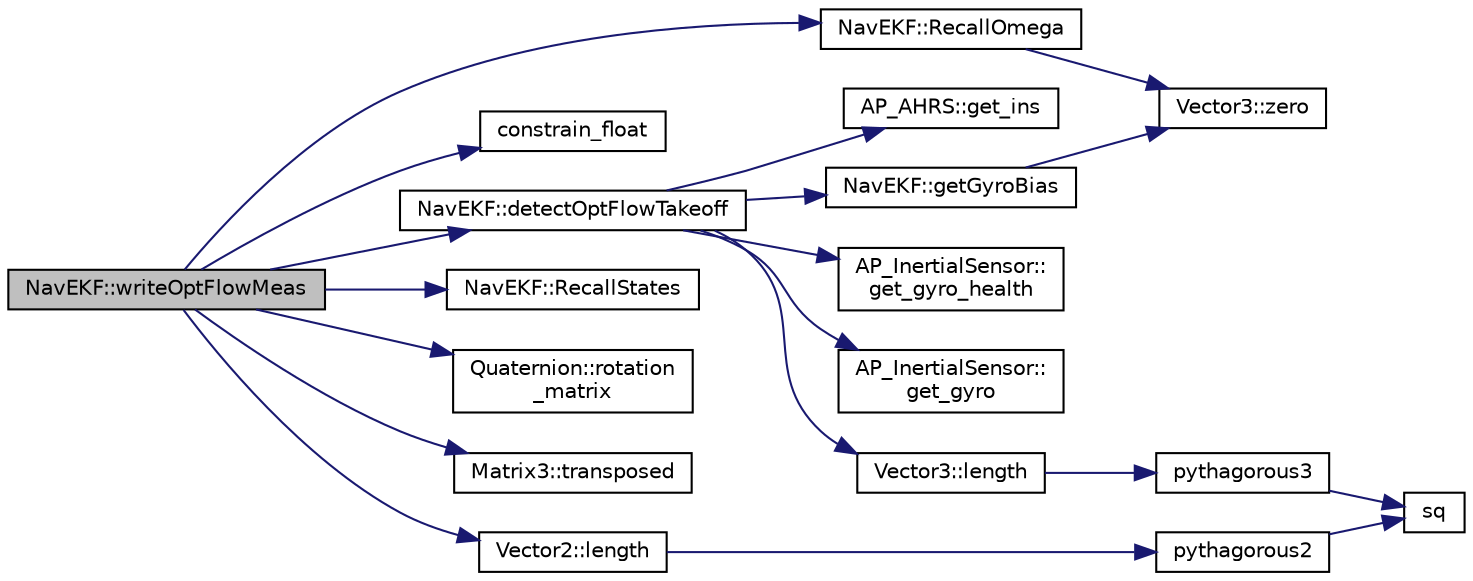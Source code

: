 digraph "NavEKF::writeOptFlowMeas"
{
 // INTERACTIVE_SVG=YES
  edge [fontname="Helvetica",fontsize="10",labelfontname="Helvetica",labelfontsize="10"];
  node [fontname="Helvetica",fontsize="10",shape=record];
  rankdir="LR";
  Node1 [label="NavEKF::writeOptFlowMeas",height=0.2,width=0.4,color="black", fillcolor="grey75", style="filled" fontcolor="black"];
  Node1 -> Node2 [color="midnightblue",fontsize="10",style="solid",fontname="Helvetica"];
  Node2 [label="NavEKF::RecallOmega",height=0.2,width=0.4,color="black", fillcolor="white", style="filled",URL="$classNavEKF.html#a826c6c487744f2a5997045e1bf4ffb6e"];
  Node2 -> Node3 [color="midnightblue",fontsize="10",style="solid",fontname="Helvetica"];
  Node3 [label="Vector3::zero",height=0.2,width=0.4,color="black", fillcolor="white", style="filled",URL="$classVector3.html#adf1769d5ee5df2f8585df2f540fa5efe"];
  Node1 -> Node4 [color="midnightblue",fontsize="10",style="solid",fontname="Helvetica"];
  Node4 [label="constrain_float",height=0.2,width=0.4,color="black", fillcolor="white", style="filled",URL="$AP__Math_8cpp.html#a08eedb329d8162ddbd344d4f6c8cde20"];
  Node1 -> Node5 [color="midnightblue",fontsize="10",style="solid",fontname="Helvetica"];
  Node5 [label="NavEKF::detectOptFlowTakeoff",height=0.2,width=0.4,color="black", fillcolor="white", style="filled",URL="$classNavEKF.html#a9c6fa0fb0aea35417db85255fdea98c9"];
  Node5 -> Node6 [color="midnightblue",fontsize="10",style="solid",fontname="Helvetica"];
  Node6 [label="AP_AHRS::get_ins",height=0.2,width=0.4,color="black", fillcolor="white", style="filled",URL="$classAP__AHRS.html#a14398c5d2ae68bbe1c67482a91909ad9"];
  Node5 -> Node7 [color="midnightblue",fontsize="10",style="solid",fontname="Helvetica"];
  Node7 [label="NavEKF::getGyroBias",height=0.2,width=0.4,color="black", fillcolor="white", style="filled",URL="$classNavEKF.html#a7aa7c1b989521cde235e21a82ec537e4"];
  Node7 -> Node3 [color="midnightblue",fontsize="10",style="solid",fontname="Helvetica"];
  Node5 -> Node8 [color="midnightblue",fontsize="10",style="solid",fontname="Helvetica"];
  Node8 [label="AP_InertialSensor::\lget_gyro_health",height=0.2,width=0.4,color="black", fillcolor="white", style="filled",URL="$classAP__InertialSensor.html#abc8c1aea2c3bc58a05d8d9832a9d1194"];
  Node5 -> Node9 [color="midnightblue",fontsize="10",style="solid",fontname="Helvetica"];
  Node9 [label="AP_InertialSensor::\lget_gyro",height=0.2,width=0.4,color="black", fillcolor="white", style="filled",URL="$classAP__InertialSensor.html#a6df2d8ad956d4f375bdee541102f16af"];
  Node5 -> Node10 [color="midnightblue",fontsize="10",style="solid",fontname="Helvetica"];
  Node10 [label="Vector3::length",height=0.2,width=0.4,color="black", fillcolor="white", style="filled",URL="$classVector3.html#ac1fd5514e368a1e1c2d13f71eda18345"];
  Node10 -> Node11 [color="midnightblue",fontsize="10",style="solid",fontname="Helvetica"];
  Node11 [label="pythagorous3",height=0.2,width=0.4,color="black", fillcolor="white", style="filled",URL="$AP__Math_8cpp.html#ac09c78b18c2ad21b9a04081f119f11c0"];
  Node11 -> Node12 [color="midnightblue",fontsize="10",style="solid",fontname="Helvetica"];
  Node12 [label="sq",height=0.2,width=0.4,color="black", fillcolor="white", style="filled",URL="$AP__Math_8cpp.html#a996fdbe87607543eef5dcb234f6bc017"];
  Node1 -> Node13 [color="midnightblue",fontsize="10",style="solid",fontname="Helvetica"];
  Node13 [label="NavEKF::RecallStates",height=0.2,width=0.4,color="black", fillcolor="white", style="filled",URL="$classNavEKF.html#a46acab5de021fea9824f4b5bed04e3e9"];
  Node1 -> Node14 [color="midnightblue",fontsize="10",style="solid",fontname="Helvetica"];
  Node14 [label="Quaternion::rotation\l_matrix",height=0.2,width=0.4,color="black", fillcolor="white", style="filled",URL="$classQuaternion.html#afb7132c9c69a984a40be950a17effeaa",tooltip="-*- tab-width: 4; Mode: C++; c-basic-offset: 4; indent-tabs-mode: nil -*- "];
  Node1 -> Node15 [color="midnightblue",fontsize="10",style="solid",fontname="Helvetica"];
  Node15 [label="Matrix3::transposed",height=0.2,width=0.4,color="black", fillcolor="white", style="filled",URL="$classMatrix3.html#a18e2df03dec4abdf11fc9fb60ed7c226"];
  Node1 -> Node16 [color="midnightblue",fontsize="10",style="solid",fontname="Helvetica"];
  Node16 [label="Vector2::length",height=0.2,width=0.4,color="black", fillcolor="white", style="filled",URL="$structVector2.html#ad8ebafde96f43521d3647e2552387529",tooltip="-*- tab-width: 4; Mode: C++; c-basic-offset: 4; indent-tabs-mode: nil -*- "];
  Node16 -> Node17 [color="midnightblue",fontsize="10",style="solid",fontname="Helvetica"];
  Node17 [label="pythagorous2",height=0.2,width=0.4,color="black", fillcolor="white", style="filled",URL="$AP__Math_8cpp.html#afd3767d48a7b20f6d5220a4f8007af00"];
  Node17 -> Node12 [color="midnightblue",fontsize="10",style="solid",fontname="Helvetica"];
}
